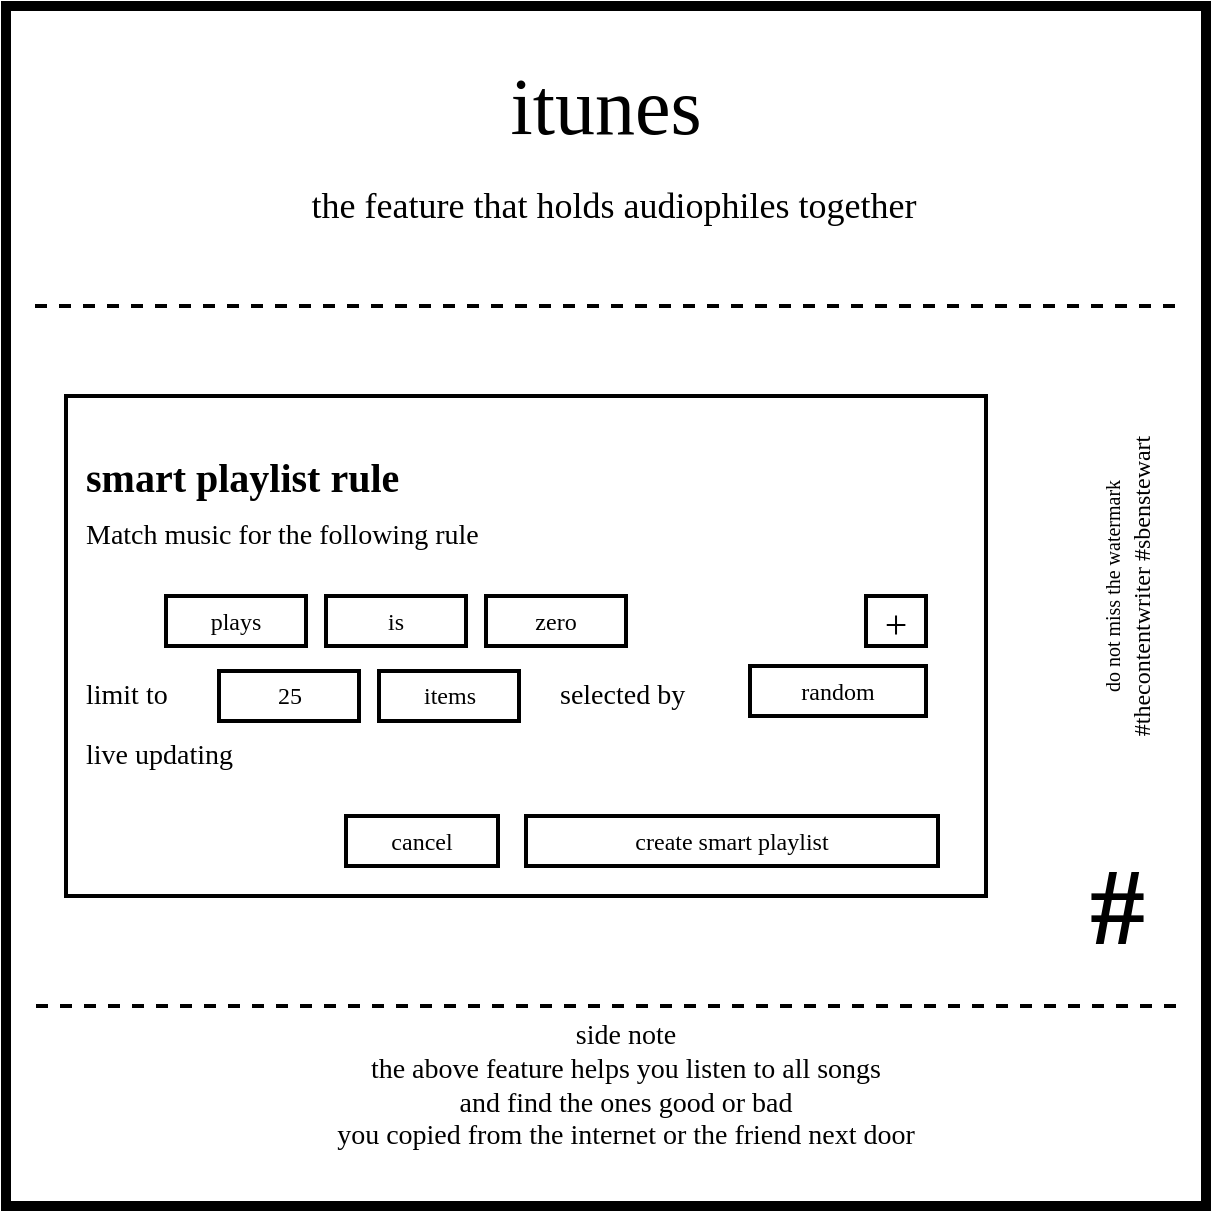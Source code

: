 <mxfile version="12.2.2" type="device" pages="1"><diagram id="dX7Dphyso45SB9-RoEhv" name="Page-1"><mxGraphModel dx="786" dy="465" grid="1" gridSize="10" guides="1" tooltips="1" connect="1" arrows="1" fold="1" page="1" pageScale="1" pageWidth="827" pageHeight="1169" math="0" shadow="0"><root><mxCell id="0"/><mxCell id="1" parent="0"/><mxCell id="nfxZPmU7g6QgWNAvG-ER-2" value="" style="whiteSpace=wrap;html=1;aspect=fixed;strokeWidth=5;fillColor=none;" parent="1" vertex="1"><mxGeometry x="210" y="90" width="600" height="600" as="geometry"/></mxCell><mxCell id="8b6ggLF4gSHIukh4vJdm-18" value="&lt;span style=&quot;font-family: &amp;#34;xkcd&amp;#34; ; font-size: 40px&quot;&gt;itunes&lt;/span&gt;&lt;font face=&quot;xkcd&quot;&gt;&lt;br&gt;&lt;/font&gt;" style="text;html=1;strokeColor=none;fillColor=none;align=center;verticalAlign=middle;whiteSpace=wrap;rounded=0;" parent="1" vertex="1"><mxGeometry x="300" y="130" width="420" height="20" as="geometry"/></mxCell><mxCell id="8b6ggLF4gSHIukh4vJdm-24" value="&lt;p&gt;&lt;font face=&quot;xkcd&quot;&gt;&lt;span style=&quot;font-size: 18px&quot;&gt;the feature that holds audiophiles together&lt;/span&gt;&lt;/font&gt;&lt;/p&gt;" style="text;html=1;strokeColor=none;fillColor=none;align=center;verticalAlign=middle;whiteSpace=wrap;rounded=0;" parent="1" vertex="1"><mxGeometry x="274" y="180" width="480" height="20" as="geometry"/></mxCell><mxCell id="8b6ggLF4gSHIukh4vJdm-30" value="" style="endArrow=none;dashed=1;html=1;strokeWidth=2;" parent="1" edge="1"><mxGeometry width="50" height="50" relative="1" as="geometry"><mxPoint x="794.5" y="240" as="sourcePoint"/><mxPoint x="219.5" y="240" as="targetPoint"/></mxGeometry></mxCell><mxCell id="k-dpR7HA_-HZ3Fbqk2lw-16" value="" style="endArrow=none;dashed=1;html=1;strokeWidth=2;" parent="1" edge="1"><mxGeometry width="50" height="50" relative="1" as="geometry"><mxPoint x="795" y="590" as="sourcePoint"/><mxPoint x="220" y="590" as="targetPoint"/></mxGeometry></mxCell><mxCell id="k-dpR7HA_-HZ3Fbqk2lw-17" value="&lt;font face=&quot;xkcd&quot;&gt;&lt;span style=&quot;font-size: 14px&quot;&gt;side note &lt;br&gt;&lt;/span&gt;&lt;/font&gt;&lt;div style=&quot;font-family: &amp;#34;xkcd&amp;#34; ; font-size: 14px&quot;&gt;the above feature helps you listen to all songs&lt;/div&gt;&lt;div style=&quot;font-family: &amp;#34;xkcd&amp;#34; ; font-size: 14px&quot;&gt;and find the ones good or bad&lt;/div&gt;&lt;div style=&quot;font-family: &amp;#34;xkcd&amp;#34; ; font-size: 14px&quot;&gt;you copied from the internet or the friend next door&lt;/div&gt;" style="text;html=1;strokeColor=none;fillColor=none;align=center;verticalAlign=middle;whiteSpace=wrap;rounded=0;" parent="1" vertex="1"><mxGeometry x="290" y="620" width="460" height="20" as="geometry"/></mxCell><mxCell id="pKVuHFSoDqtFi99w7tCS-15" value="&lt;font face=&quot;xkcd&quot;&gt;&lt;font style=&quot;font-size: 10px&quot;&gt;do not miss the watermark&lt;/font&gt;&lt;br&gt;#thecontentwriter #sbenstewart&lt;br&gt;&lt;/font&gt;" style="text;html=1;strokeColor=none;fillColor=none;align=center;verticalAlign=middle;whiteSpace=wrap;rounded=0;rotation=-90;" parent="1" vertex="1"><mxGeometry x="650" y="370" width="240" height="20" as="geometry"/></mxCell><mxCell id="28kJydxhJABAMLtBPaiv-1" value="&lt;font face=&quot;xkcd&quot;&gt;&lt;b&gt;&lt;font style=&quot;font-size: 55px&quot;&gt;#&lt;/font&gt;&lt;/b&gt;&lt;br&gt;&lt;/font&gt;" style="text;html=1;strokeColor=none;fillColor=none;align=left;verticalAlign=middle;whiteSpace=wrap;rounded=0;" parent="1" vertex="1"><mxGeometry x="750" y="530" width="27" height="20" as="geometry"/></mxCell><mxCell id="uxHfwDTgjskzib7fAURV-1" value="" style="rounded=0;whiteSpace=wrap;html=1;fillColor=none;strokeWidth=2;" vertex="1" parent="1"><mxGeometry x="240" y="285" width="460" height="250" as="geometry"/></mxCell><mxCell id="uxHfwDTgjskzib7fAURV-2" value="&lt;font face=&quot;xkcd&quot;&gt;&lt;span style=&quot;font-size: 14px&quot;&gt;Match music for the following rule&lt;/span&gt;&lt;/font&gt;" style="text;html=1;strokeColor=none;fillColor=none;align=left;verticalAlign=middle;whiteSpace=wrap;rounded=0;" vertex="1" parent="1"><mxGeometry x="248" y="345" width="287" height="20" as="geometry"/></mxCell><mxCell id="uxHfwDTgjskzib7fAURV-4" value="&lt;font face=&quot;xkcd&quot;&gt;plays&lt;/font&gt;" style="rounded=0;whiteSpace=wrap;html=1;strokeWidth=2;fillColor=none;" vertex="1" parent="1"><mxGeometry x="290" y="385" width="70" height="25" as="geometry"/></mxCell><mxCell id="uxHfwDTgjskzib7fAURV-5" value="&lt;font face=&quot;xkcd&quot;&gt;is&lt;/font&gt;" style="rounded=0;whiteSpace=wrap;html=1;strokeWidth=2;fillColor=none;" vertex="1" parent="1"><mxGeometry x="370" y="385" width="70" height="25" as="geometry"/></mxCell><mxCell id="uxHfwDTgjskzib7fAURV-6" value="&lt;font face=&quot;xkcd&quot;&gt;zero&lt;/font&gt;" style="rounded=0;whiteSpace=wrap;html=1;strokeWidth=2;fillColor=none;" vertex="1" parent="1"><mxGeometry x="450" y="385" width="70" height="25" as="geometry"/></mxCell><mxCell id="uxHfwDTgjskzib7fAURV-7" value="&lt;font face=&quot;xkcd&quot; style=&quot;font-size: 20px&quot;&gt;+&lt;br&gt;&lt;/font&gt;" style="rounded=0;whiteSpace=wrap;html=1;strokeWidth=2;fillColor=none;" vertex="1" parent="1"><mxGeometry x="640" y="385" width="30" height="25" as="geometry"/></mxCell><mxCell id="uxHfwDTgjskzib7fAURV-9" value="&lt;font face=&quot;xkcd&quot;&gt;&lt;span style=&quot;font-size: 14px&quot;&gt;limit to&lt;/span&gt;&lt;/font&gt;" style="text;html=1;strokeColor=none;fillColor=none;align=left;verticalAlign=middle;whiteSpace=wrap;rounded=0;" vertex="1" parent="1"><mxGeometry x="248" y="425" width="287" height="20" as="geometry"/></mxCell><mxCell id="uxHfwDTgjskzib7fAURV-10" value="&lt;font face=&quot;xkcd&quot;&gt;25&lt;/font&gt;" style="rounded=0;whiteSpace=wrap;html=1;strokeWidth=2;fillColor=none;" vertex="1" parent="1"><mxGeometry x="316.5" y="422.5" width="70" height="25" as="geometry"/></mxCell><mxCell id="uxHfwDTgjskzib7fAURV-11" value="&lt;font face=&quot;xkcd&quot;&gt;items&lt;/font&gt;" style="rounded=0;whiteSpace=wrap;html=1;strokeWidth=2;fillColor=none;" vertex="1" parent="1"><mxGeometry x="396.5" y="422.5" width="70" height="25" as="geometry"/></mxCell><mxCell id="uxHfwDTgjskzib7fAURV-12" value="&lt;font face=&quot;xkcd&quot;&gt;&lt;span style=&quot;font-size: 14px&quot;&gt;selected by&amp;nbsp;&lt;/span&gt;&lt;/font&gt;" style="text;html=1;strokeColor=none;fillColor=none;align=left;verticalAlign=middle;whiteSpace=wrap;rounded=0;" vertex="1" parent="1"><mxGeometry x="485" y="425" width="95" height="20" as="geometry"/></mxCell><mxCell id="uxHfwDTgjskzib7fAURV-13" value="&lt;font face=&quot;xkcd&quot;&gt;random&lt;/font&gt;" style="rounded=0;whiteSpace=wrap;html=1;strokeWidth=2;fillColor=none;" vertex="1" parent="1"><mxGeometry x="582" y="420" width="88" height="25" as="geometry"/></mxCell><mxCell id="uxHfwDTgjskzib7fAURV-14" value="&lt;font face=&quot;xkcd&quot;&gt;&lt;span style=&quot;font-size: 14px&quot;&gt;live updating&lt;/span&gt;&lt;/font&gt;" style="text;html=1;strokeColor=none;fillColor=none;align=left;verticalAlign=middle;whiteSpace=wrap;rounded=0;" vertex="1" parent="1"><mxGeometry x="248" y="455" width="287" height="20" as="geometry"/></mxCell><mxCell id="uxHfwDTgjskzib7fAURV-15" value="&lt;font face=&quot;xkcd&quot;&gt;create smart playlist&lt;/font&gt;" style="rounded=0;whiteSpace=wrap;html=1;strokeWidth=2;fillColor=none;" vertex="1" parent="1"><mxGeometry x="470" y="495" width="206" height="25" as="geometry"/></mxCell><mxCell id="uxHfwDTgjskzib7fAURV-16" value="&lt;font face=&quot;xkcd&quot;&gt;cancel&lt;/font&gt;" style="rounded=0;whiteSpace=wrap;html=1;strokeWidth=2;fillColor=none;" vertex="1" parent="1"><mxGeometry x="380" y="495" width="76" height="25" as="geometry"/></mxCell><mxCell id="uxHfwDTgjskzib7fAURV-17" value="&lt;font face=&quot;xkcd&quot; size=&quot;1&quot;&gt;&lt;b style=&quot;font-size: 20px&quot;&gt;smart playlist rule&lt;/b&gt;&lt;/font&gt;" style="text;html=1;strokeColor=none;fillColor=none;align=left;verticalAlign=middle;whiteSpace=wrap;rounded=0;" vertex="1" parent="1"><mxGeometry x="248" y="315" width="287" height="20" as="geometry"/></mxCell></root></mxGraphModel></diagram></mxfile>